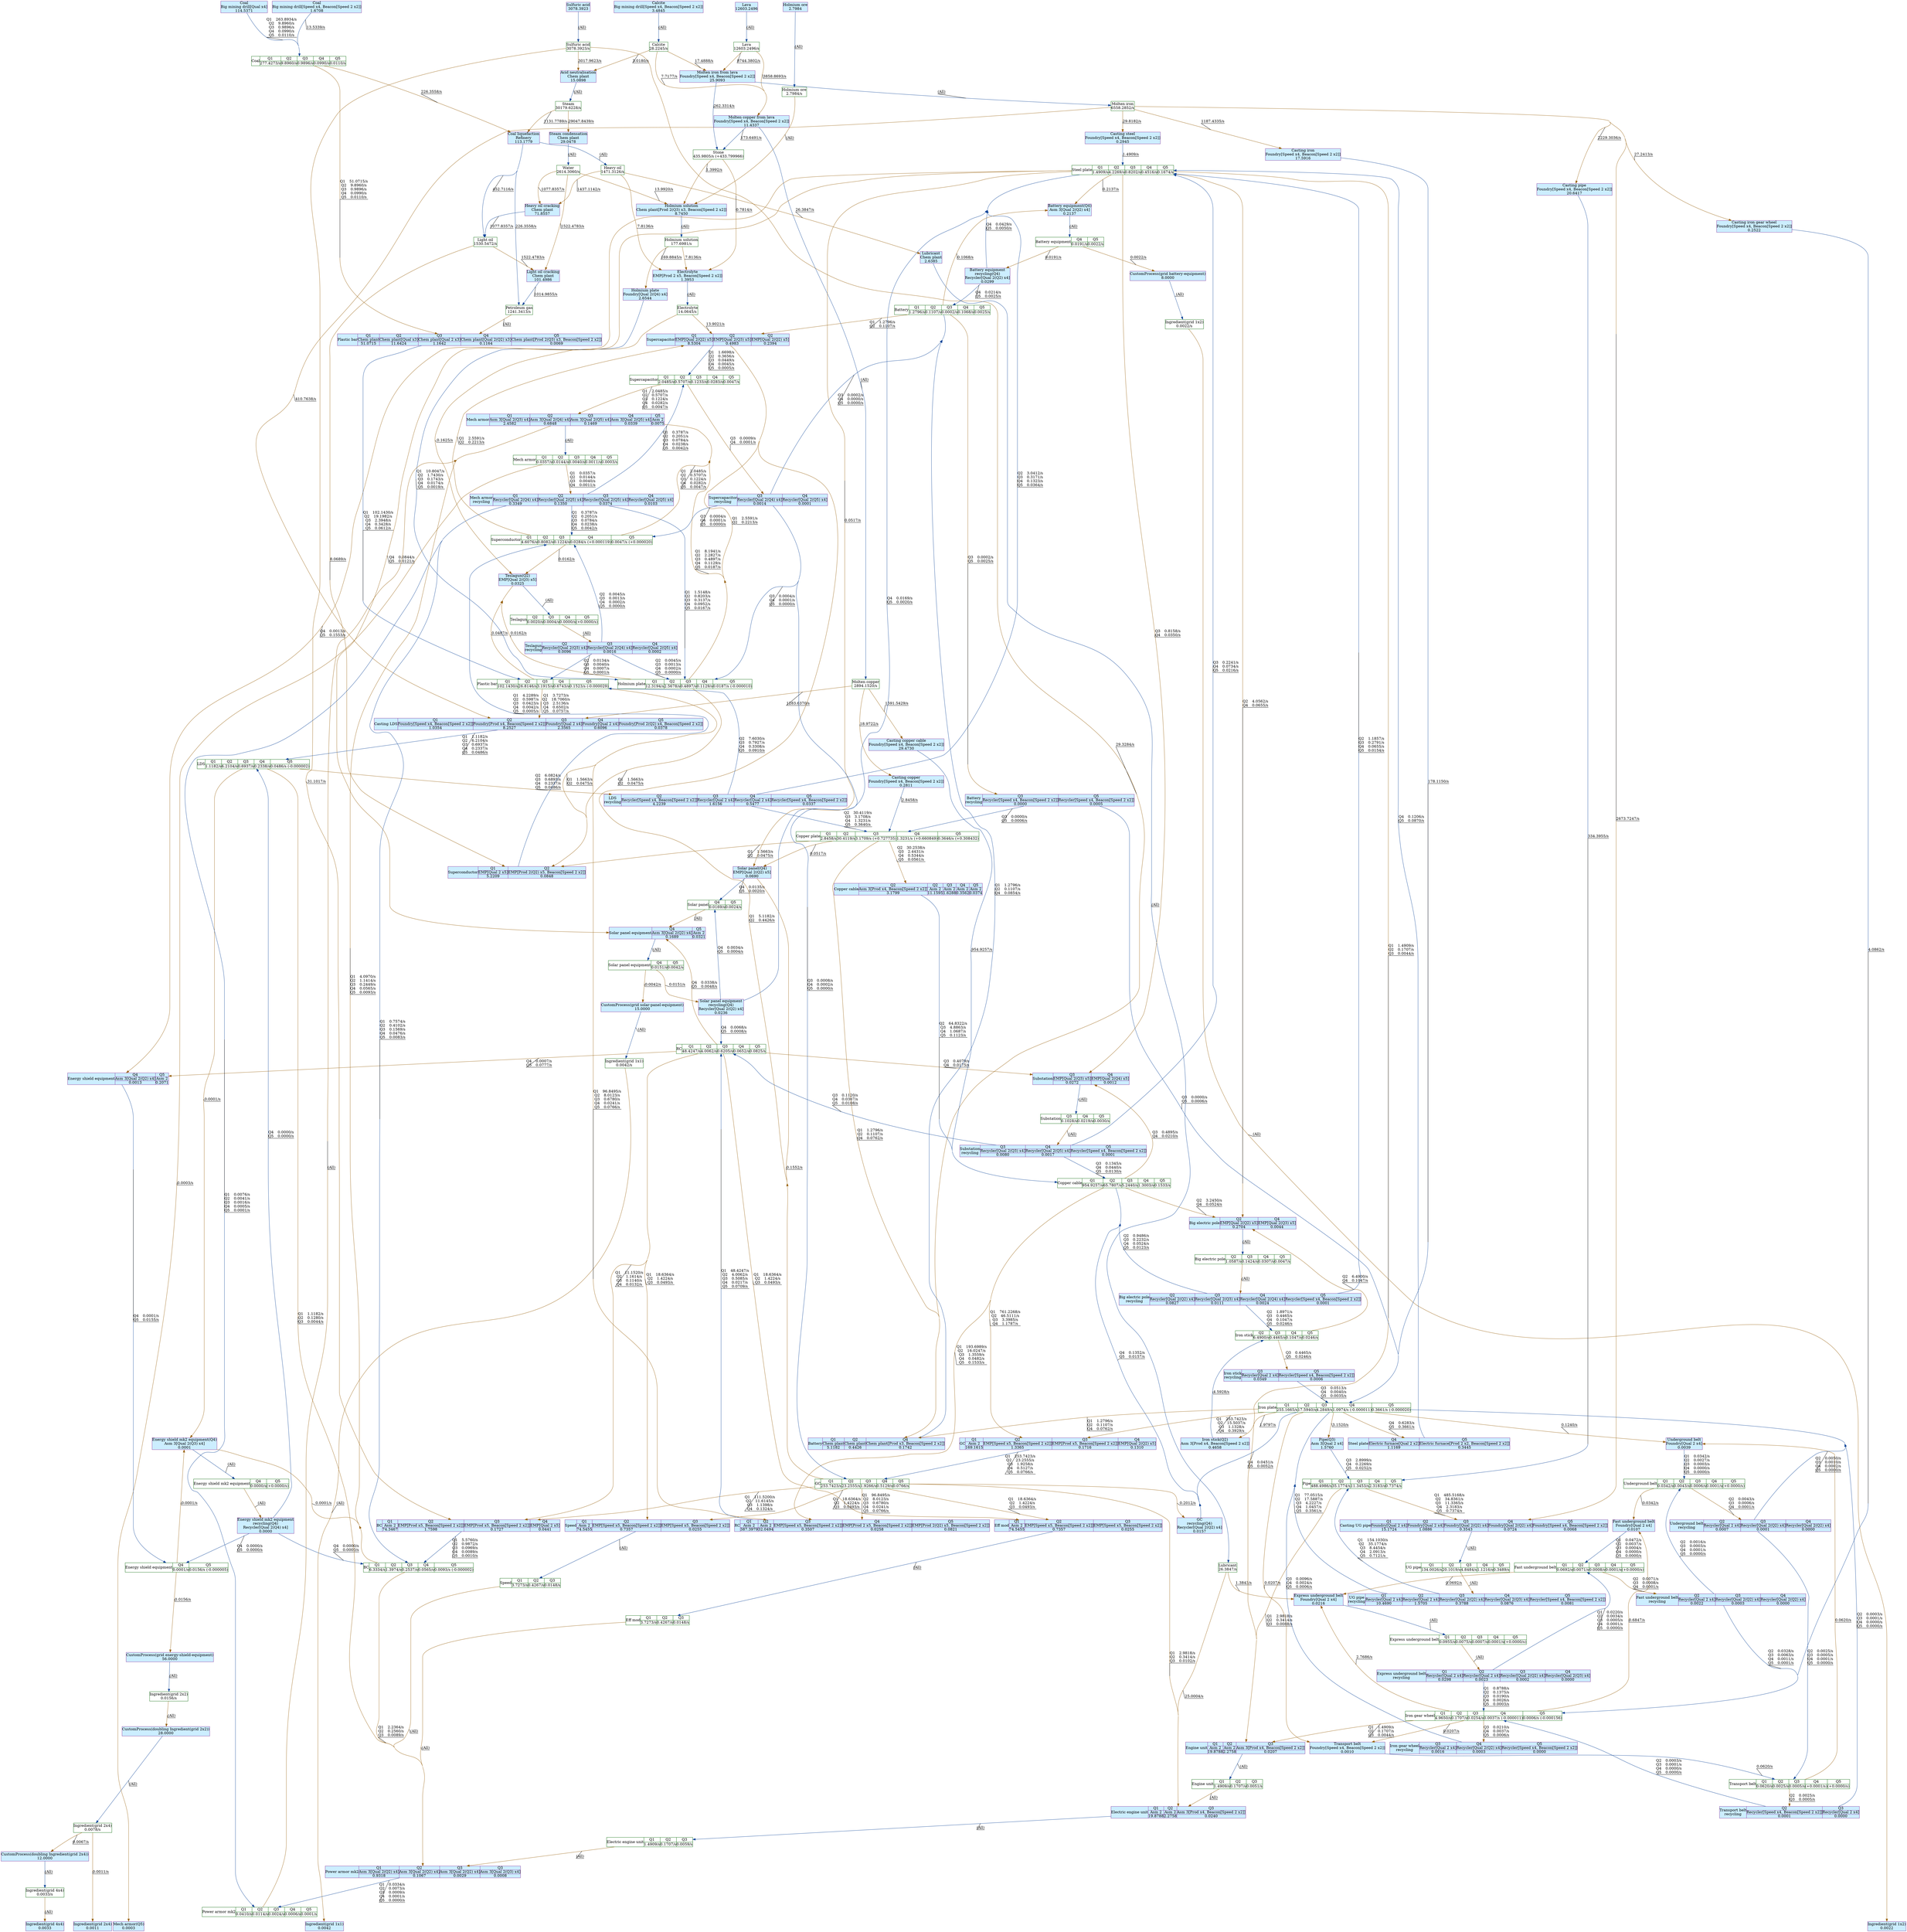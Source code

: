digraph {
    layout="dot"
    concentrate=true
    node [shape="box"; margin=0]
    edge [decorate=true]
    0 [color="#006400"; label="Molten iron
6558.2852/s"]
    1 [color="#006400"; label="Molten copper
2894.1520/s"]
    2 [color="#006400"; label="Sulfuric acid
3078.3923/s"]
    3 [color="#006400"; label="Ingredient(grid 1x1)
0.0042/s"]
    4 [color="#006400"; label="Petroleum gas
1241.3413/s"]
    5 [color="#006400"; label="Lubricant
26.3847/s"]
    6 [color="#006400"; label="Electrolyte
14.0645/s"]
    7 [color="#006400"; label="Ingredient(grid 2x4)
0.0078/s"]
    8 [color="#006400"; label="Ingredient(grid 2x2)
0.0156/s"]
    9 [color="#006400"; label="Holmium solution
177.6981/s"]
    10 [color="#006400"; label="Heavy oil
1471.3126/s"]
    11 [color="#006400"; label="Stone
435.9805/s (+433.799966)"]
    12 [color="#006400"; label="Holmium ore
2.7984/s"]
    13 [color="#006400"; label="Ingredient(grid 1x2)
0.0022/s"]
    14 [color="#006400"; label="Water
2614.3060/s"]
    15 [color="#006400"; label="Light oil
1530.5472/s"]
    16 [color="#006400"; label="Steam
30179.6228/s"]
    17 [color="#006400"; label="Ingredient(grid 4x4)
0.0033/s"]
    18 [color="#006400"; label="Calcite
28.2245/s"]
    19 [color="#006400"; label="Lava
12603.2496/s"]
    20 [style="filled"; color="#842e99"; fillcolor="#cceeff"; label="Coal
Big mining drill[Speed x4, Beacon[Speed 2 x2]]
1.6708"]
    21 [style="filled"; color="#842e99"; fillcolor="#cceeff"; label="Ingredient(grid 1x1)
0.0042"]
    22 [style="filled"; color="#842e99"; fillcolor="#cceeff"; label="Casting copper cable
Foundry[Speed x4, Beacon[Speed 2 x2]]
29.4730"]
    23 [style="filled"; color="#842e99"; fillcolor="#cceeff"; label="Express underground belt
Foundry[Qual 2 x4]
0.0216"]
    24 [style="filled"; color="#842e99"; fillcolor="#cceeff"; label="Teslagun(Q2)
EMP[Qual 2(Q3) x5]
0.0325"]
    25 [style="filled"; color="#842e99"; fillcolor="#cceeff"; label="CustomProcess(doubling Ingredient(grid 2x2))
28.0000"]
    26 [style="filled"; color="#842e99"; fillcolor="#cceeff"; label="Holmium plate
Foundry[Qual 2(Q4) x4]
2.6544"]
    27 [style="filled"; color="#842e99"; fillcolor="#cceeff"; label="Electrolyte
EMP[Prod 2 x5, Beacon[Speed 2 x2]]
1.3953"]
    28 [style="filled"; color="#842e99"; fillcolor="#cceeff"; label="Casting steel
Foundry[Speed x4, Beacon[Speed 2 x2]]
0.2945"]
    29 [style="filled"; color="#842e99"; fillcolor="#cceeff"; label="Holmium ore
2.7984"]
    30 [style="filled"; color="#842e99"; fillcolor="#cceeff"; label="Casting pipe
Foundry[Speed x4, Beacon[Speed 2 x2]]
20.6417"]
    31 [style="filled"; color="#842e99"; fillcolor="#cceeff"; label="CustomProcess(grid battery-equipment)
8.0000"]
    32 [style="filled"; color="#842e99"; fillcolor="#cceeff"; label="Heavy oil cracking
Chem plant
71.8557"]
    33 [style="filled"; color="#842e99"; fillcolor="#cceeff"; label="Steam condensation
Chem plant
29.0478"]
    34 [style="filled"; color="#842e99"; fillcolor="#cceeff"; label="Battery equipment(Q4)
Asm 3[Qual 2(Q2) x4]
0.2137"]
    35 [style="filled"; color="#842e99"; fillcolor="#cceeff"; label="Sulfuric acid
3078.3923"]
    36 [style="filled"; color="#842e99"; fillcolor="#cceeff"; label="Energy shield mk2 equipment\nrecycling(Q4)
Recycler[Qual 2(Q4) x4]
0.0000"]
    37 [style="filled"; color="#842e99"; fillcolor="#cceeff"; label="Solar panel equipment\nrecycling(Q4)
Recycler[Qual 2(Q2) x4]
0.0236"]
    38 [style="filled"; color="#842e99"; fillcolor="#cceeff"; label="Underground belt
Foundry[Qual 2 x4]
0.0039"]
    39 [style="filled"; color="#842e99"; fillcolor="#cceeff"; label="Ingredient(grid 4x4)
0.0033"]
    40 [style="filled"; color="#842e99"; fillcolor="#cceeff"; label="CustomProcess(grid energy-shield-equipment)
56.0000"]
    41 [style="filled"; color="#842e99"; fillcolor="#cceeff"; label="Casting copper
Foundry[Speed x4, Beacon[Speed 2 x2]]
0.2811"]
    42 [style="filled"; color="#842e99"; fillcolor="#cceeff"; label="Ingredient(grid 2x4)
0.0011"]
    43 [style="filled"; color="#842e99"; fillcolor="#cceeff"; label="Solar panel(Q4)
EMP[Qual 2(Q2) x5]
0.0690"]
    44 [style="filled"; color="#842e99"; fillcolor="#cceeff"; label="Casting iron gear wheel
Foundry[Speed x4, Beacon[Speed 2 x2]]
0.2522"]
    45 [style="filled"; color="#842e99"; fillcolor="#cceeff"; label="Calcite
Big mining drill[Speed x4, Beacon[Speed 2 x2]]
3.4845"]
    46 [style="filled"; color="#842e99"; fillcolor="#cceeff"; label="Holmium solution
Chem plant[Prod 2(Q3) x3, Beacon[Speed 2 x2]]
8.7450"]
    47 [style="filled"; color="#842e99"; fillcolor="#cceeff"; label="Molten iron from lava
Foundry[Speed x4, Beacon[Speed 2 x2]]
25.9093"]
    48 [style="filled"; color="#842e99"; fillcolor="#cceeff"; label="Casting iron
Foundry[Speed x4, Beacon[Speed 2 x2]]
17.5916"]
    49 [style="filled"; color="#842e99"; fillcolor="#cceeff"; label="Light oil cracking
Chem plant
101.4986"]
    50 [style="filled"; color="#842e99"; fillcolor="#cceeff"; label="Coal
Big mining drill[Qual x4]
114.5371"]
    51 [style="filled"; color="#842e99"; fillcolor="#cceeff"; label="Transport belt
Foundry[Speed x4, Beacon[Speed 2 x2]]
0.0010"]
    52 [style="filled"; color="#842e99"; fillcolor="#cceeff"; label="Lubricant
Chem plant
2.6385"]
    53 [style="filled"; color="#842e99"; fillcolor="#cceeff"; label="Coal liquefaction
Refinery
113.1779"]
    54 [style="filled"; color="#842e99"; fillcolor="#cceeff"; label="Molten copper from lava
Foundry[Speed x4, Beacon[Speed 2 x2]]
11.4337"]
    55 [style="filled"; color="#842e99"; fillcolor="#cceeff"; label="Lava
12603.2496"]
    56 [style="filled"; color="#842e99"; fillcolor="#cceeff"; label="Mech armor(Q5)
0.0003"]
    57 [style="filled"; color="#842e99"; fillcolor="#cceeff"; label="Fast underground belt
Foundry[Qual 2 x4]
0.0107"]
    58 [style="filled"; color="#842e99"; fillcolor="#cceeff"; label="Iron stick(Q2)
Asm 3[Prod x4, Beacon[Speed 2 x2]]
0.4658"]
    59 [style="filled"; color="#842e99"; fillcolor="#cceeff"; label="Battery equipment\nrecycling(Q4)
Recycler[Qual 2(Q2) x4]
0.0299"]
    60 [style="filled"; color="#842e99"; fillcolor="#cceeff"; label="CustomProcess(grid solar-panel-equipment)
15.0000"]
    61 [style="filled"; color="#842e99"; fillcolor="#cceeff"; label="CustomProcess(doubling Ingredient(grid 2x4))
12.0000"]
    62 [style="filled"; color="#842e99"; fillcolor="#cceeff"; label="Energy shield mk2 equipment(Q4)
Asm 3[Qual 2(Q3) x4]
0.0001"]
    63 [style="filled"; color="#842e99"; fillcolor="#cceeff"; label="GC\nrecycling(Q4)
Recycler[Qual 2(Q2) x4]
0.0157"]
    64 [style="filled"; color="#842e99"; fillcolor="#cceeff"; label="Pipe(Q3)
Asm 3[Qual 2 x4]
1.5760"]
    65 [style="filled"; color="#842e99"; fillcolor="#cceeff"; label="Acid neutralisation
Chem plant
15.0898"]
    66 [style="filled"; color="#842e99"; fillcolor="#cceeff"; label="Ingredient(grid 1x2)
0.0022"]
    67 [color="#006400"; label="{Copper plate}|{Q1|2.8458/s}|{Q2|30.4119/s}|{Q3|3.1709/s (+0.727735)}|{Q4|1.3231/s (+0.660849)}|{Q5|0.3646/s (+0.308432)}"; shape="record"]
    68 [color="#006400"; label="{Battery}|{Q1|1.2796/s}|{Q2|0.1107/s}|{Q3|0.0002/s}|{Q4|0.1068/s}|{Q5|0.0025/s}"; shape="record"]
    69 [color="#006400"; label="{Iron plate}|{Q1|255.1665/s}|{Q2|17.5940/s}|{Q3|4.2849/s}|{Q4|1.0974/s (-0.000011)}|{Q5|0.3661/s (-0.000020)}"; shape="record"]
    70 [color="#006400"; label="{LDS}|{Q1|1.1182/s}|{Q2|6.2104/s}|{Q3|0.6937/s}|{Q4|0.2338/s}|{Q5|0.0486/s (-0.000002)}"; shape="record"]
    71 [color="#006400"; label="{Plastic bar}|{Q1|102.1430/s}|{Q2|26.8146/s}|{Q3|3.1915/s}|{Q4|0.6743/s}|{Q5|0.1523/s (-0.000029)}"; shape="record"]
    72 [color="#006400"; label="{Steel plate}|{Q1|1.4909/s}|{Q2|4.2269/s}|{Q3|0.8202/s}|{Q4|0.4516/s}|{Q5|0.1674/s}"; shape="record"]
    73 [color="#006400"; label="{Iron gear wheel}|{Q1|4.9650/s}|{Q2|0.1707/s}|{Q3|0.0254/s}|{Q4|0.0037/s (-0.000011)}|{Q5|0.0006/s (-0.000156)}"; shape="record"]
    74 [color="#006400"; label="{Transport belt}|{Q1|0.0620/s}|{Q2|0.0025/s}|{Q3|0.0005/s}|{Q4|(+0.0001/s)}|{Q5|(+0.0000/s)}"; shape="record"]
    75 [color="#006400"; label="{Speed}|{Q1|3.7273/s}|{Q2|0.4267/s}|{Q3|0.0148/s}"; shape="record"]
    76 [color="#006400"; label="{RC}|{Q1|48.4247/s}|{Q2|4.0062/s}|{Q3|0.6205/s}|{Q4|0.0652/s}|{Q5|0.0825/s}"; shape="record"]
    77 [color="#006400"; label="{GC}|{Q1|253.7423/s}|{Q2|23.2555/s}|{Q3|1.9266/s}|{Q4|0.5129/s}|{Q5|0.0766/s}"; shape="record"]
    78 [color="#006400"; label="{Coal}|{Q1|277.4273/s}|{Q2|9.8960/s}|{Q3|0.9896/s}|{Q4|0.0990/s}|{Q5|0.0110/s}"; shape="record"]
    79 [color="#006400"; label="{Substation}|{Q3|0.1028/s}|{Q4|0.0219/s}|{Q5|0.0030/s}"; shape="record"]
    80 [color="#006400"; label="{Copper cable}|{Q1|954.9257/s}|{Q2|65.7807/s}|{Q3|5.2440/s}|{Q4|1.3003/s}|{Q5|0.1533/s}"; shape="record"]
    81 [color="#006400"; label="{UG pipe}|{Q1|134.0026/s}|{Q2|20.1019/s}|{Q3|4.8484/s}|{Q4|1.1216/s}|{Q5|0.3489/s}"; shape="record"]
    82 [color="#006400"; label="{Pipe}|{Q1|488.4986/s}|{Q2|35.1774/s}|{Q3|11.3453/s}|{Q4|2.3183/s}|{Q5|0.7374/s}"; shape="record"]
    83 [color="#006400"; label="{Eff mod}|{Q1|3.7273/s}|{Q2|0.4267/s}|{Q3|0.0148/s}"; shape="record"]
    84 [color="#006400"; label="{Fast underground belt}|{Q1|0.0692/s}|{Q2|0.0071/s}|{Q3|0.0008/s}|{Q4|0.0001/s}|{Q5|(+0.0000/s)}"; shape="record"]
    85 [color="#006400"; label="{Express underground belt}|{Q1|0.0955/s}|{Q2|0.0075/s}|{Q3|0.0007/s}|{Q4|0.0001/s}|{Q5|(+0.0000/s)}"; shape="record"]
    86 [color="#006400"; label="{Underground belt}|{Q1|0.0342/s}|{Q2|0.0043/s}|{Q3|0.0006/s}|{Q4|0.0001/s}|{Q5|(+0.0000/s)}"; shape="record"]
    87 [color="#006400"; label="{Superconductor}|{Q1|4.6076/s}|{Q2|0.8082/s}|{Q3|0.1224/s}|{Q4|0.0284/s (+0.000119)}|{Q5|0.0047/s (+0.000020)}"; shape="record"]
    88 [color="#006400"; label="{Teslagun}|{Q2|0.0020/s}|{Q3|0.0004/s}|{Q4|0.0000/s}|{Q5|(+0.0000/s)}"; shape="record"]
    89 [color="#006400"; label="{Holmium plate}|{Q1|12.3194/s}|{Q2|2.5678/s}|{Q3|0.4897/s}|{Q4|0.1129/s}|{Q5|0.0187/s (-0.000010)}"; shape="record"]
    90 [color="#006400"; label="{Iron stick}|{Q2|6.4900/s}|{Q3|0.4465/s}|{Q4|0.1047/s}|{Q5|0.0246/s}"; shape="record"]
    91 [color="#006400"; label="{Big electric pole}|{Q2|1.0587/s}|{Q3|0.1424/s}|{Q4|0.0307/s}|{Q5|0.0047/s}"; shape="record"]
    92 [color="#006400"; label="{Supercapacitor}|{Q1|2.0485/s}|{Q2|0.5707/s}|{Q3|0.1233/s}|{Q4|0.0283/s}|{Q5|0.0047/s}"; shape="record"]
    93 [color="#006400"; label="{Power armor mk2}|{Q1|0.0410/s}|{Q2|0.0114/s}|{Q3|0.0024/s}|{Q4|0.0006/s}|{Q5|0.0001/s}"; shape="record"]
    94 [color="#006400"; label="{BC}|{Q1|6.3334/s}|{Q2|1.3974/s}|{Q3|0.2537/s}|{Q4|0.0565/s}|{Q5|0.0093/s (-0.000002)}"; shape="record"]
    95 [color="#006400"; label="{Mech armor}|{Q1|0.0357/s}|{Q2|0.0144/s}|{Q3|0.0040/s}|{Q4|0.0011/s}|{Q5|0.0003/s}"; shape="record"]
    96 [color="#006400"; label="{Electric engine unit}|{Q1|1.4909/s}|{Q2|0.1707/s}|{Q3|0.0059/s}"; shape="record"]
    97 [color="#006400"; label="{Battery equipment}|{Q4|0.0191/s}|{Q5|0.0022/s}"; shape="record"]
    98 [color="#006400"; label="{Solar panel}|{Q4|0.0169/s}|{Q5|0.0024/s}"; shape="record"]
    99 [color="#006400"; label="{Solar panel equipment}|{Q4|0.0151/s}|{Q5|0.0042/s}"; shape="record"]
    100 [color="#006400"; label="{Engine unit}|{Q1|1.4909/s}|{Q2|0.1707/s}|{Q3|0.0051/s}"; shape="record"]
    101 [color="#006400"; label="{Energy shield equipment}|{Q4|0.0001/s}|{Q5|0.0156/s (-0.000005)}"; shape="record"]
    102 [color="#006400"; label="{Energy shield mk2 equipment}|{Q4|0.0000/s}|{Q5|(+0.0000/s)}"; shape="record"]
    103 [style="filled"; color="#842e99"; fillcolor="#cceeff"; label="{Battery\nrecycling}|{Q3|Recycler[Speed x4, Beacon[Speed 2 x2]]|0.0000}|{Q5|Recycler[Speed x4, Beacon[Speed 2 x2]]|0.0005}"; shape="record"]
    104 [style="filled"; color="#842e99"; fillcolor="#cceeff"; label="{Casting LDS}|{Q1|Foundry[Speed x4, Beacon[Speed 2 x2]]|1.0354}|{Q2|Foundry[Prod x4, Beacon[Speed 2 x2]]|8.2527}|{Q3|Foundry[Qual 2 x4]|2.3565}|{Q4|Foundry[Qual 2 x4]|0.6096}|{Q5|Foundry[Prod 2(Q2) x4, Beacon[Speed 2 x2]]|0.0378}"; shape="record"]
    105 [style="filled"; color="#842e99"; fillcolor="#cceeff"; label="{LDS\nrecycling}|{Q2|Recycler[Speed x4, Beacon[Speed 2 x2]]|4.2239}|{Q3|Recycler[Qual 2 x4]|1.6156}|{Q4|Recycler[Qual 2 x4]|0.5477}|{Q5|Recycler[Speed x4, Beacon[Speed 2 x2]]|0.0337}"; shape="record"]
    106 [style="filled"; color="#842e99"; fillcolor="#cceeff"; label="{Transport belt\nrecycling}|{Q2|Recycler[Speed x4, Beacon[Speed 2 x2]]|0.0001}|{Q3|Recycler[Qual 2 x4]|0.0000}"; shape="record"]
    107 [style="filled"; color="#842e99"; fillcolor="#cceeff"; label="{Speed}|{Q1|Asm 2|74.5455}|{Q2|EMP[Speed x5, Beacon[Speed 2 x2]]|0.7357}|{Q3|EMP[Speed x5, Beacon[Speed 2 x2]]|0.0255}"; shape="record"]
    108 [style="filled"; color="#842e99"; fillcolor="#cceeff"; label="{Substation}|{Q3|EMP[Qual 2(Q3) x5]|0.0272}|{Q4|EMP[Qual 2(Q4) x5]|0.0012}"; shape="record"]
    109 [style="filled"; color="#842e99"; fillcolor="#cceeff"; label="{Battery}|{Q1|Chem plant|5.1182}|{Q2|Chem plant|0.4426}|{Q4|Chem plant[Prod x3, Beacon[Speed 2 x2]]|0.1742}"; shape="record"]
    110 [style="filled"; color="#842e99"; fillcolor="#cceeff"; label="{UG pipe\nrecycling}|{Q1|Recycler[Qual 2 x4]|10.4690}|{Q2|Recycler[Qual 2 x4]|1.5705}|{Q3|Recycler[Qual 2(Q2) x4]|0.3788}|{Q4|Recycler[Qual 2(Q3) x4]|0.0876}|{Q5|Recycler[Speed x4, Beacon[Speed 2 x2]]|0.0081}"; shape="record"]
    111 [style="filled"; color="#842e99"; fillcolor="#cceeff"; label="{Eff mod}|{Q1|Asm 2|74.5455}|{Q2|EMP[Speed x5, Beacon[Speed 2 x2]]|0.7357}|{Q3|EMP[Speed x5, Beacon[Speed 2 x2]]|0.0255}"; shape="record"]
    112 [style="filled"; color="#842e99"; fillcolor="#cceeff"; label="{Express underground belt\nrecycling}|{Q1|Recycler[Qual 2 x4]|0.0298}|{Q2|Recycler[Qual 2 x4]|0.0023}|{Q3|Recycler[Qual 2(Q2) x4]|0.0002}|{Q4|Recycler[Qual 2(Q3) x4]|0.0000}"; shape="record"]
    113 [style="filled"; color="#842e99"; fillcolor="#cceeff"; label="{RC}|{Q1|Asm 2|387.3979}|{Q2|Asm 2|32.0494}|{Q3|EMP[Speed x5, Beacon[Speed 2 x2]]|0.3507}|{Q4|EMP[Prod 2 x5, Beacon[Speed 2 x2]]|0.0258}|{Q5|EMP[Prod 2(Q2) x5, Beacon[Speed 2 x2]]|0.0821}"; shape="record"]
    114 [style="filled"; color="#842e99"; fillcolor="#cceeff"; label="{Plastic bar}|{Q1|Chem plant|51.0715}|{Q2|Chem plant[Qual x3]|11.6424}|{Q3|Chem plant[Qual 2 x3]|1.1642}|{Q4|Chem plant[Qual 2(Q2) x3]|0.1164}|{Q5|Chem plant[Prod 2(Q3) x3, Beacon[Speed 2 x2]]|0.0069}"; shape="record"]
    115 [style="filled"; color="#842e99"; fillcolor="#cceeff"; label="{Fast underground belt\nrecycling}|{Q2|Recycler[Qual 2 x4]|0.0022}|{Q3|Recycler[Qual 2(Q2) x4]|0.0003}|{Q4|Recycler[Qual 2(Q2) x4]|0.0000}"; shape="record"]
    116 [style="filled"; color="#842e99"; fillcolor="#cceeff"; label="{Big electric pole\nrecycling}|{Q2|Recycler[Qual 2(Q2) x4]|0.0827}|{Q3|Recycler[Qual 2(Q3) x4]|0.0111}|{Q4|Recycler[Qual 2(Q4) x4]|0.0024}|{Q5|Recycler[Speed x4, Beacon[Speed 2 x2]]|0.0001}"; shape="record"]
    117 [style="filled"; color="#842e99"; fillcolor="#cceeff"; label="{Iron gear wheel\nrecycling}|{Q3|Recycler[Qual 2 x4]|0.0016}|{Q4|Recycler[Qual 2(Q2) x4]|0.0003}|{Q5|Recycler[Speed x4, Beacon[Speed 2 x2]]|0.0000}"; shape="record"]
    118 [style="filled"; color="#842e99"; fillcolor="#cceeff"; label="{Supercapacitor}|{Q1|EMP[Qual 2(Q2) x5]|8.5304}|{Q2|EMP[Qual 2(Q3) x5]|0.4983}|{Q2|EMP[Qual 2(Q2) x5]|0.2394}"; shape="record"]
    119 [style="filled"; color="#842e99"; fillcolor="#cceeff"; label="{Casting UG pipe}|{Q1|Foundry[Qual 2 x4]|15.1724}|{Q2|Foundry[Qual 2 x4]|1.0886}|{Q3|Foundry[Qual 2(Q2) x4]|0.3543}|{Q4|Foundry[Qual 2(Q2) x4]|0.0724}|{Q5|Foundry[Speed x4, Beacon[Speed 2 x2]]|0.0068}"; shape="record"]
    120 [style="filled"; color="#842e99"; fillcolor="#cceeff"; label="{Copper cable}|{Q2|Asm 3[Prod x4, Beacon[Speed 2 x2]]|3.1799}|{Q2|Asm 2|11.1595}|{Q3|Asm 2|1.6288}|{Q4|Asm 2|0.3562}|{Q5|Asm 2|0.0374}"; shape="record"]
    121 [style="filled"; color="#842e99"; fillcolor="#cceeff"; label="{Teslagun\nrecycling}|{Q2|Recycler[Qual 2(Q3) x4]|0.0096}|{Q3|Recycler[Qual 2(Q4) x4]|0.0016}|{Q4|Recycler[Qual 2(Q5) x4]|0.0002}"; shape="record"]
    122 [style="filled"; color="#842e99"; fillcolor="#cceeff"; label="{Mech armor\nrecycling}|{Q1|Recycler[Qual 2(Q4) x4]|0.3349}|{Q2|Recycler[Qual 2(Q5) x4]|0.1350}|{Q3|Recycler[Qual 2(Q5) x4]|0.0374}|{Q4|Recycler[Qual 2(Q5) x4]|0.0103}"; shape="record"]
    123 [style="filled"; color="#842e99"; fillcolor="#cceeff"; label="{Power armor mk2}|{Q1|Asm 3[Qual 2(Q2) x4]|0.9318}|{Q2|Asm 3[Qual 2(Q2) x4]|0.1067}|{Q3|Asm 3[Qual 2(Q2) x4]|0.0029}|{Q3|Asm 3[Qual 2(Q3) x4]|0.0008}"; shape="record"]
    124 [style="filled"; color="#842e99"; fillcolor="#cceeff"; label="{GC}|{Q1|Asm 2|169.1615}|{Q2|EMP[Speed x5, Beacon[Speed 2 x2]]|1.3365}|{Q3|EMP[Prod x5, Beacon[Speed 2 x2]]|0.1716}|{Q4|EMP[Qual 2(Q2) x5]|0.1310}"; shape="record"]
    125 [style="filled"; color="#842e99"; fillcolor="#cceeff"; label="{Big electric pole}|{Q2|EMP[Qual 2(Q2) x5]|0.2704}|{Q4|EMP[Qual 2(Q3) x5]|0.0044}"; shape="record"]
    126 [style="filled"; color="#842e99"; fillcolor="#cceeff"; label="{BC}|{Q1|Asm 2|74.3467}|{Q2|EMP[Prod x5, Beacon[Speed 2 x2]]|1.7598}|{Q3|EMP[Prod x5, Beacon[Speed 2 x2]]|0.1727}|{Q4|EMP[Qual 2 x5]|0.0441}"; shape="record"]
    127 [style="filled"; color="#842e99"; fillcolor="#cceeff"; label="{Solar panel equipment}|{Q4|Asm 3[Qual 2(Q2) x4]|0.1689}|{Q5|Asm 2|0.0321}"; shape="record"]
    128 [style="filled"; color="#842e99"; fillcolor="#cceeff"; label="{Underground belt\nrecycling}|{Q2|Recycler[Qual 2 x4]|0.0007}|{Q3|Recycler[Qual 2(Q2) x4]|0.0001}|{Q4|Recycler[Qual 2(Q2) x4]|0.0000}"; shape="record"]
    129 [style="filled"; color="#842e99"; fillcolor="#cceeff"; label="{Engine unit}|{Q1|Asm 2|19.8788}|{Q2|Asm 2|2.2758}|{Q3|Asm 3[Prod x4, Beacon[Speed 2 x2]]|0.0207}"; shape="record"]
    130 [style="filled"; color="#842e99"; fillcolor="#cceeff"; label="{Iron stick\nrecycling}|{Q3|Recycler[Qual 2 x4]|0.0349}|{Q5|Recycler[Speed x4, Beacon[Speed 2 x2]]|0.0006}"; shape="record"]
    131 [style="filled"; color="#842e99"; fillcolor="#cceeff"; label="{Steel plate}|{Q4|Electric furnace[Qual 2 x2]|1.1169}|{Q5|Electric furnace[Prod 2 x2, Beacon[Speed 2 x2]]|0.3445}"; shape="record"]
    132 [style="filled"; color="#842e99"; fillcolor="#cceeff"; label="{Mech armor}|{Q1|Asm 3[Qual 2(Q3) x4]|2.4582}|{Q2|Asm 3[Qual 2(Q4) x4]|0.6848}|{Q3|Asm 3[Qual 2(Q5) x4]|0.1469}|{Q4|Asm 3[Qual 2(Q5) x4]|0.0339}|{Q5|Asm 2|0.0075}"; shape="record"]
    133 [style="filled"; color="#842e99"; fillcolor="#cceeff"; label="{Electric engine unit}|{Q1|Asm 2|19.8788}|{Q2|Asm 2|2.2758}|{Q3|Asm 3[Prod x4, Beacon[Speed 2 x2]]|0.0240}"; shape="record"]
    134 [style="filled"; color="#842e99"; fillcolor="#cceeff"; label="{Substation\nrecycling}|{Q3|Recycler[Qual 2(Q3) x4]|0.0080}|{Q4|Recycler[Qual 2(Q5) x4]|0.0017}|{Q5|Recycler[Speed x4, Beacon[Speed 2 x2]]|0.0001}"; shape="record"]
    135 [style="filled"; color="#842e99"; fillcolor="#cceeff"; label="{Superconductor}|{Q1|EMP[Qual 2 x5]|5.2209}|{Q2|EMP[Prod 2(Q2) x5, Beacon[Speed 2 x2]]|0.0848}"; shape="record"]
    136 [style="filled"; color="#842e99"; fillcolor="#cceeff"; label="{Energy shield equipment}|{Q4|Asm 3[Qual 2(Q2) x4]|0.0013}|{Q5|Asm 2|0.2071}"; shape="record"]
    137 [style="filled"; color="#842e99"; fillcolor="#cceeff"; label="{Supercapacitor\nrecycling}|{Q3|Recycler[Qual 2(Q4) x4]|0.0014}|{Q4|Recycler[Qual 2(Q5) x4]|0.0001}"; shape="record"]
    0 -> 28 [color="#99620f"; label="29.8182/s
"]
    0 -> 30 [color="#99620f"; label="2229.3036/s
"]
    0 -> 44 [color="#99620f"; label="27.2413/s
"]
    0 -> 48 [color="#99620f"; label="1187.4335/s
"]
    0 -> 104 [color="#99620f"; label="410.7638/s
"]
    0 -> 119 [color="#99620f"; label="2673.7247/s
"]
    1 -> 22 [color="#99620f"; label="1591.5429/s
"]
    1 -> 41 [color="#99620f"; label="18.9722/s
"]
    1 -> 104 [color="#99620f"; label="1283.6370/s
"]
    2 -> 65 [color="#99620f"; label="3017.9623/s
"]
    2 -> 109 [color="#99620f"; label="29.3284/s
"]
    2 -> 126 [color="#99620f"; label="31.1017/s
"]
    3 -> 21 [color="#99620f"; label="(All)"]
    4 -> 114 [color="#99620f"; label="(All)"]
    5 -> 23 [color="#99620f"; label="1.3843/s
"]
    5 -> 133 [color="#99620f"; label="25.0004/s
"]
    6 -> 24 [color="#99620f"; label="0.1625/s
"]
    6 -> 118 [color="#99620f"; label="13.9021/s
"]
    7 -> 42 [color="#99620f"; label="0.0011/s
"]
    7 -> 61 [color="#99620f"; label="0.0067/s
"]
    8 -> 25 [color="#99620f"; label="(All)"]
    9 -> 26 [color="#99620f"; label="169.8845/s
"]
    9 -> 27 [color="#99620f"; label="7.8136/s
"]
    10 -> 27 [color="#99620f"; label="7.8136/s
"]
    10 -> 32 [color="#99620f"; label="1437.1142/s
"]
    10 -> 52 [color="#99620f"; label="26.3847/s
"]
    11 -> 27 [color="#99620f"; label="0.7814/s
"]
    11 -> 46 [color="#99620f"; label="1.3992/s
"]
    12 -> 46 [color="#99620f"; label="(All)"]
    13 -> 66 [color="#99620f"; label="(All)"]
    14 -> 32 [color="#99620f"; label="1077.8357/s
"]
    14 -> 46 [color="#99620f"; label="13.9920/s
"]
    14 -> 49 [color="#99620f"; label="1522.4783/s
"]
    15 -> 49 [color="#99620f"; label="1522.4783/s
"]
    15 -> 135 [color="#99620f"; label="8.0689/s
"]
    16 -> 33 [color="#99620f"; label="29047.8439/s
"]
    16 -> 53 [color="#99620f"; label="1131.7789/s
"]
    17 -> 39 [color="#99620f"; label="(All)"]
    18 -> 47 [color="#99620f"; label="17.4888/s
"]
    18 -> 54 [color="#99620f"; label="7.7177/s
"]
    18 -> 65 [color="#99620f"; label="3.0180/s
"]
    19 -> 47 [color="#99620f"; label="8744.3802/s
"]
    19 -> 54 [color="#99620f"; label="3858.8693/s
"]
    20 -> 78 [color="#0f4699"; label="13.5339/s
"]
    22 -> 80 [color="#0f4699"; label="954.9257/s
"]
    23 -> 85 [color="#0f4699"; label="(All)"]
    24 -> 88 [color="#0f4699"; label="(All)"]
    25 -> 7 [color="#0f4699"; label="(All)"]
    26 -> 89 [color="#0f4699"; label="Q1	10.8047/s
Q2	1.7430/s
Q3	0.1743/s
Q4	0.0174/s
Q5	0.0019/s
"]
    27 -> 6 [color="#0f4699"; label="(All)"]
    28 -> 72 [color="#0f4699"; label="1.4909/s
"]
    29 -> 12 [color="#0f4699"; label="(All)"]
    30 -> 82 [color="#0f4699"; label="334.3955/s
"]
    31 -> 13 [color="#0f4699"; label="(All)"]
    32 -> 15 [color="#0f4699"; label="1077.8357/s
"]
    33 -> 14 [color="#0f4699"; label="(All)"]
    34 -> 97 [color="#0f4699"; label="(All)"]
    35 -> 2 [color="#0f4699"; label="(All)"]
    36 -> 70 [color="#0f4699"; label="Q4	0.0000/s
Q5	0.0000/s
"]
    36 -> 94 [color="#0f4699"; label="Q4	0.0000/s
Q5	0.0000/s
"]
    36 -> 101 [color="#0f4699"; label="Q4	0.0000/s
Q5	0.0000/s
"]
    37 -> 72 [color="#0f4699"; label="Q4	0.0169/s
Q5	0.0020/s
"]
    37 -> 76 [color="#0f4699"; label="Q4	0.0068/s
Q5	0.0008/s
"]
    37 -> 98 [color="#0f4699"; label="Q4	0.0034/s
Q5	0.0004/s
"]
    38 -> 86 [color="#0f4699"; label="Q1	0.0342/s
Q2	0.0027/s
Q3	0.0003/s
Q4	0.0000/s
Q5	0.0000/s
"]
    40 -> 8 [color="#0f4699"; label="(All)"]
    41 -> 67 [color="#0f4699"; label="2.8458/s
"]
    43 -> 98 [color="#0f4699"; label="Q4	0.0135/s
Q5	0.0020/s
"]
    44 -> 73 [color="#0f4699"; label="4.0862/s
"]
    45 -> 18 [color="#0f4699"; label="(All)"]
    46 -> 9 [color="#0f4699"; label="(All)"]
    47 -> 0 [color="#0f4699"; label="(All)"]
    47 -> 11 [color="#0f4699"; label="262.3314/s
"]
    48 -> 69 [color="#0f4699"; label="178.1150/s
"]
    49 -> 4 [color="#0f4699"; label="1014.9855/s
"]
    50 -> 78 [color="#0f4699"; label="Q1	263.8934/s
Q2	9.8960/s
Q3	0.9896/s
Q4	0.0990/s
Q5	0.0110/s
"]
    51 -> 74 [color="#0f4699"; label="0.0620/s
"]
    52 -> 5 [color="#0f4699"; label="(All)"]
    53 -> 4 [color="#0f4699"; label="226.3558/s
"]
    53 -> 10 [color="#0f4699"; label="(All)"]
    53 -> 15 [color="#0f4699"; label="452.7116/s
"]
    54 -> 11 [color="#0f4699"; label="173.6491/s
"]
    54 -> 1 [color="#0f4699"; label="(All)"]
    55 -> 19 [color="#0f4699"; label="(All)"]
    57 -> 84 [color="#0f4699"; label="Q1	0.0472/s
Q2	0.0037/s
Q3	0.0004/s
Q4	0.0000/s
Q5	0.0000/s
"]
    58 -> 90 [color="#0f4699"; label="4.5928/s
"]
    59 -> 68 [color="#0f4699"; label="Q4	0.0214/s
Q5	0.0025/s
"]
    59 -> 72 [color="#0f4699"; label="Q4	0.0429/s
Q5	0.0050/s
"]
    60 -> 3 [color="#0f4699"; label="(All)"]
    61 -> 17 [color="#0f4699"; label="(All)"]
    62 -> 102 [color="#0f4699"; label="(All)"]
    63 -> 69 [color="#0f4699"; label="Q4	0.0451/s
Q5	0.0052/s
"]
    63 -> 80 [color="#0f4699"; label="Q4	0.1352/s
Q5	0.0157/s
"]
    64 -> 82 [color="#0f4699"; label="Q3	2.8999/s
Q4	0.2269/s
Q5	0.0252/s
"]
    65 -> 16 [color="#0f4699"; label="(All)"]
    67 -> 43 [color="#99620f"; label="0.0517/s
"]
    67 -> 109 [color="#99620f"; label="Q1	1.2796/s
Q2	0.1107/s
Q4	0.0762/s
"]
    67 -> 120 [color="#99620f"; label="Q2	30.2538/s
Q3	2.4431/s
Q4	0.5344/s
Q5	0.0561/s
"]
    67 -> 135 [color="#99620f"; label="Q1	1.5663/s
Q2	0.0475/s
"]
    68 -> 34 [color="#99620f"; label="0.1068/s
"]
    68 -> 103 [color="#99620f"; label="Q3	0.0002/s
Q5	0.0025/s
"]
    68 -> 118 [color="#99620f"; label="Q1	1.2796/s
Q2	0.1107/s
"]
    69 -> 64 [color="#99620f"; label="3.1520/s
"]
    69 -> 58 [color="#99620f"; label="1.9797/s
"]
    69 -> 38 [color="#99620f"; label="0.1240/s
"]
    69 -> 51 [color="#99620f"; label="0.0207/s
"]
    69 -> 109 [color="#99620f"; label="Q1	1.2796/s
Q2	0.1107/s
Q4	0.0762/s
"]
    69 -> 124 [color="#99620f"; label="Q1	253.7423/s
Q2	15.5037/s
Q3	1.1328/s
Q4	0.3929/s
"]
    69 -> 131 [color="#99620f"; label="Q4	0.6283/s
Q5	0.3661/s
"]
    70 -> 62 [color="#99620f"; label="0.0001/s
"]
    70 -> 105 [color="#99620f"; label="Q2	6.0824/s
Q3	0.6893/s
Q4	0.2337/s
Q5	0.0486/s
"]
    70 -> 123 [color="#99620f"; label="Q1	1.1182/s
Q2	0.1280/s
Q3	0.0044/s
"]
    71 -> 24 [color="#99620f"; label="0.0487/s
"]
    71 -> 104 [color="#99620f"; label="Q1	3.7273/s
Q2	18.7060/s
Q3	2.5136/s
Q4	0.6502/s
Q5	0.0757/s
"]
    71 -> 113 [color="#99620f"; label="Q1	96.8495/s
Q2	8.0123/s
Q3	0.6780/s
Q4	0.0241/s
Q5	0.0766/s
"]
    71 -> 135 [color="#99620f"; label="Q1	1.5663/s
Q2	0.0475/s
"]
    72 -> 34 [color="#99620f"; label="0.2137/s
"]
    72 -> 43 [color="#99620f"; label="0.0517/s
"]
    72 -> 108 [color="#99620f"; label="Q3	0.8158/s
Q4	0.0350/s
"]
    72 -> 125 [color="#99620f"; label="Q2	4.0562/s
Q4	0.0655/s
"]
    72 -> 127 [color="#99620f"; label="Q4	0.0844/s
Q5	0.0121/s
"]
    72 -> 129 [color="#99620f"; label="Q1	1.4909/s
Q2	0.1707/s
Q3	0.0044/s
"]
    72 -> 136 [color="#99620f"; label="Q4	0.0013/s
Q5	0.1553/s
"]
    73 -> 23 [color="#99620f"; label="2.7686/s
"]
    73 -> 51 [color="#99620f"; label="0.0207/s
"]
    73 -> 57 [color="#99620f"; label="0.6847/s
"]
    73 -> 117 [color="#99620f"; label="Q3	0.0210/s
Q4	0.0037/s
Q5	0.0006/s
"]
    73 -> 129 [color="#99620f"; label="Q1	1.4909/s
Q2	0.1707/s
Q3	0.0044/s
"]
    74 -> 38 [color="#99620f"; label="0.0620/s
"]
    74 -> 106 [color="#99620f"; label="Q2	0.0025/s
Q3	0.0005/s
"]
    75 -> 123 [color="#99620f"; label="(All)"]
    76 -> 107 [color="#99620f"; label="Q1	18.6364/s
Q2	1.4224/s
Q3	0.0493/s
"]
    76 -> 108 [color="#99620f"; label="Q3	0.4079/s
Q4	0.0175/s
"]
    76 -> 111 [color="#99620f"; label="Q1	18.6364/s
Q2	1.4224/s
Q3	0.0493/s
"]
    76 -> 126 [color="#99620f"; label="Q1	11.1520/s
Q2	1.1614/s
Q3	0.1140/s
Q4	0.0132/s
"]
    76 -> 127 [color="#99620f"; label="Q4	0.0338/s
Q5	0.0048/s
"]
    76 -> 136 [color="#99620f"; label="Q4	0.0007/s
Q5	0.0777/s
"]
    77 -> 43 [color="#99620f"; label="0.1552/s
"]
    77 -> 63 [color="#99620f"; label="0.2012/s
"]
    77 -> 107 [color="#99620f"; label="Q1	18.6364/s
Q2	1.4224/s
Q3	0.0493/s
"]
    77 -> 111 [color="#99620f"; label="Q1	18.6364/s
Q2	1.4224/s
Q3	0.0493/s
"]
    77 -> 113 [color="#99620f"; label="Q1	96.8495/s
Q2	8.0123/s
Q3	0.6780/s
Q4	0.0241/s
Q5	0.0766/s
"]
    77 -> 118 [color="#99620f"; label="Q1	5.1182/s
Q2	0.4426/s
"]
    77 -> 126 [color="#99620f"; label="Q1	111.5200/s
Q2	11.6145/s
Q3	1.1398/s
Q4	0.1324/s
"]
    77 -> 133 [color="#99620f"; label="Q1	2.9818/s
Q2	0.3414/s
Q3	0.0102/s
"]
    78 -> 53 [color="#99620f"; label="226.3558/s
"]
    78 -> 114 [color="#99620f"; label="Q1	51.0715/s
Q2	9.8960/s
Q3	0.9896/s
Q4	0.0990/s
Q5	0.0110/s
"]
    79 -> 134 [color="#99620f"; label="(All)"]
    80 -> 108 [color="#99620f"; label="Q3	0.4895/s
Q4	0.0210/s
"]
    80 -> 113 [color="#99620f"; label="Q1	193.6989/s
Q2	16.0247/s
Q3	1.3559/s
Q4	0.0482/s
Q5	0.1533/s
"]
    80 -> 124 [color="#99620f"; label="Q1	761.2268/s
Q2	46.5111/s
Q3	3.3985/s
Q4	1.1787/s
"]
    80 -> 125 [color="#99620f"; label="Q2	3.2450/s
Q4	0.0524/s
"]
    81 -> 110 [color="#99620f"; label="(All)"]
    82 -> 119 [color="#99620f"; label="Q1	485.5168/s
Q2	34.8361/s
Q3	11.3365/s
Q4	2.3183/s
Q5	0.7374/s
"]
    82 -> 129 [color="#99620f"; label="Q1	2.9818/s
Q2	0.3414/s
Q3	0.0088/s
"]
    83 -> 123 [color="#99620f"; label="(All)"]
    84 -> 23 [color="#99620f"; label="0.0692/s
"]
    84 -> 115 [color="#99620f"; label="Q2	0.0071/s
Q3	0.0008/s
Q4	0.0001/s
"]
    85 -> 112 [color="#99620f"; label="(All)"]
    86 -> 57 [color="#99620f"; label="0.0342/s
"]
    86 -> 128 [color="#99620f"; label="Q2	0.0043/s
Q3	0.0006/s
Q4	0.0001/s
"]
    87 -> 24 [color="#99620f"; label="0.0162/s
"]
    87 -> 118 [color="#99620f"; label="Q1	2.5591/s
Q2	0.2213/s
"]
    87 -> 132 [color="#99620f"; label="Q1	2.0485/s
Q2	0.5707/s
Q3	0.1224/s
Q4	0.0282/s
Q5	0.0047/s
"]
    88 -> 121 [color="#99620f"; label="(All)"]
    89 -> 24 [color="#99620f"; label="0.0162/s
"]
    89 -> 118 [color="#99620f"; label="Q1	2.5591/s
Q2	0.2213/s
"]
    89 -> 132 [color="#99620f"; label="Q1	8.1941/s
Q2	2.2827/s
Q3	0.4897/s
Q4	0.1129/s
Q5	0.0187/s
"]
    89 -> 135 [color="#99620f"; label="Q1	1.5663/s
Q2	0.0475/s
"]
    90 -> 125 [color="#99620f"; label="Q2	6.4900/s
Q4	0.1047/s
"]
    90 -> 130 [color="#99620f"; label="Q3	0.4465/s
Q5	0.0246/s
"]
    91 -> 116 [color="#99620f"; label="(All)"]
    92 -> 132 [color="#99620f"; label="Q1	2.0485/s
Q2	0.5707/s
Q3	0.1224/s
Q4	0.0282/s
Q5	0.0047/s
"]
    92 -> 137 [color="#99620f"; label="Q3	0.0009/s
Q4	0.0001/s
"]
    93 -> 132 [color="#99620f"; label="(All)"]
    94 -> 62 [color="#99620f"; label="0.0001/s
"]
    94 -> 123 [color="#99620f"; label="Q1	2.2364/s
Q2	0.2560/s
Q3	0.0089/s
"]
    94 -> 132 [color="#99620f"; label="Q1	4.0970/s
Q2	1.1414/s
Q3	0.2449/s
Q4	0.0565/s
Q5	0.0093/s
"]
    95 -> 56 [color="#99620f"; label="0.0003/s
"]
    95 -> 122 [color="#99620f"; label="Q1	0.0357/s
Q2	0.0144/s
Q3	0.0040/s
Q4	0.0011/s
"]
    96 -> 123 [color="#99620f"; label="(All)"]
    97 -> 31 [color="#99620f"; label="0.0022/s
"]
    97 -> 59 [color="#99620f"; label="0.0191/s
"]
    98 -> 127 [color="#99620f"; label="(All)"]
    99 -> 60 [color="#99620f"; label="0.0042/s
"]
    99 -> 37 [color="#99620f"; label="0.0151/s
"]
    100 -> 133 [color="#99620f"; label="(All)"]
    101 -> 62 [color="#99620f"; label="0.0001/s
"]
    101 -> 40 [color="#99620f"; label="0.0156/s
"]
    102 -> 36 [color="#99620f"; label="(All)"]
    103 -> 67 [color="#0f4699"; label="Q3	0.0000/s
Q5	0.0006/s
"]
    103 -> 69 [color="#0f4699"; label="Q3	0.0000/s
Q5	0.0006/s
"]
    104 -> 70 [color="#0f4699"; label="Q1	1.1182/s
Q2	6.2104/s
Q3	0.6937/s
Q4	0.2337/s
Q5	0.0486/s
"]
    105 -> 67 [color="#0f4699"; label="Q2	30.4119/s
Q3	3.1708/s
Q4	1.3231/s
Q5	0.3640/s
"]
    105 -> 71 [color="#0f4699"; label="Q2	7.6030/s
Q3	0.7927/s
Q4	0.3308/s
Q5	0.0910/s
"]
    105 -> 72 [color="#0f4699"; label="Q2	3.0412/s
Q3	0.3171/s
Q4	0.1323/s
Q5	0.0364/s
"]
    106 -> 69 [color="#0f4699"; label="Q2	0.0003/s
Q3	0.0001/s
Q4	0.0000/s
Q5	0.0000/s
"]
    106 -> 73 [color="#0f4699"; label="Q2	0.0003/s
Q3	0.0001/s
Q4	0.0000/s
Q5	0.0000/s
"]
    107 -> 75 [color="#0f4699"; label="(All)"]
    108 -> 79 [color="#0f4699"; label="(All)"]
    109 -> 68 [color="#0f4699"; label="Q1	1.2796/s
Q2	0.1107/s
Q4	0.0854/s
"]
    110 -> 69 [color="#0f4699"; label="Q1	77.0515/s
Q2	17.5887/s
Q3	4.2227/s
Q4	1.0457/s
Q5	0.3561/s
"]
    110 -> 82 [color="#0f4699"; label="Q1	154.1030/s
Q2	35.1774/s
Q3	8.4454/s
Q4	2.0913/s
Q5	0.7121/s
"]
    111 -> 83 [color="#0f4699"; label="(All)"]
    112 -> 73 [color="#0f4699"; label="Q1	0.8788/s
Q2	0.1375/s
Q3	0.0190/s
Q4	0.0026/s
Q5	0.0003/s
"]
    112 -> 84 [color="#0f4699"; label="Q1	0.0220/s
Q2	0.0034/s
Q3	0.0005/s
Q4	0.0001/s
Q5	0.0000/s
"]
    113 -> 76 [color="#0f4699"; label="Q1	48.4247/s
Q2	4.0062/s
Q3	0.5085/s
Q4	0.0217/s
Q5	0.0709/s
"]
    114 -> 71 [color="#0f4699"; label="Q1	102.1430/s
Q2	19.1982/s
Q3	2.3948/s
Q4	0.3428/s
Q5	0.0612/s
"]
    115 -> 73 [color="#0f4699"; label="Q2	0.0328/s
Q3	0.0063/s
Q4	0.0011/s
Q5	0.0001/s
"]
    115 -> 86 [color="#0f4699"; label="Q2	0.0016/s
Q3	0.0003/s
Q4	0.0001/s
Q5	0.0000/s
"]
    116 -> 72 [color="#0f4699"; label="Q2	1.1857/s
Q3	0.2791/s
Q4	0.0655/s
Q5	0.0154/s
"]
    116 -> 80 [color="#0f4699"; label="Q2	0.9486/s
Q3	0.2232/s
Q4	0.0524/s
Q5	0.0123/s
"]
    116 -> 90 [color="#0f4699"; label="Q2	1.8971/s
Q3	0.4465/s
Q4	0.1047/s
Q5	0.0246/s
"]
    117 -> 69 [color="#0f4699"; label="Q3	0.0096/s
Q4	0.0024/s
Q5	0.0006/s
"]
    118 -> 92 [color="#0f4699"; label="Q1	1.6698/s
Q2	0.3656/s
Q3	0.0449/s
Q4	0.0045/s
Q5	0.0005/s
"]
    119 -> 81 [color="#0f4699"; label="(All)"]
    120 -> 80 [color="#0f4699"; label="Q2	64.8322/s
Q3	4.8863/s
Q4	1.0687/s
Q5	0.1123/s
"]
    121 -> 71 [color="#0f4699"; label="Q2	0.0134/s
Q3	0.0040/s
Q4	0.0007/s
Q5	0.0001/s
"]
    121 -> 87 [color="#0f4699"; label="Q2	0.0045/s
Q3	0.0013/s
Q4	0.0002/s
Q5	0.0000/s
"]
    121 -> 89 [color="#0f4699"; label="Q2	0.0045/s
Q3	0.0013/s
Q4	0.0002/s
Q5	0.0000/s
"]
    122 -> 87 [color="#0f4699"; label="Q1	0.3787/s
Q2	0.2051/s
Q3	0.0784/s
Q4	0.0238/s
Q5	0.0042/s
"]
    122 -> 89 [color="#0f4699"; label="Q1	1.5148/s
Q2	0.8203/s
Q3	0.3137/s
Q4	0.0952/s
Q5	0.0167/s
"]
    122 -> 92 [color="#0f4699"; label="Q1	0.3787/s
Q2	0.2051/s
Q3	0.0784/s
Q4	0.0238/s
Q5	0.0042/s
"]
    122 -> 93 [color="#0f4699"; label="Q1	0.0076/s
Q2	0.0041/s
Q3	0.0016/s
Q4	0.0005/s
Q5	0.0001/s
"]
    122 -> 94 [color="#0f4699"; label="Q1	0.7574/s
Q2	0.4102/s
Q3	0.1569/s
Q4	0.0476/s
Q5	0.0083/s
"]
    123 -> 93 [color="#0f4699"; label="Q1	0.0334/s
Q2	0.0073/s
Q3	0.0009/s
Q4	0.0001/s
Q5	0.0000/s
"]
    124 -> 77 [color="#0f4699"; label="Q1	253.7423/s
Q2	23.2555/s
Q3	1.9258/s
Q4	0.5127/s
Q5	0.0766/s
"]
    125 -> 91 [color="#0f4699"; label="(All)"]
    126 -> 94 [color="#0f4699"; label="Q1	5.5760/s
Q2	0.9872/s
Q3	0.0969/s
Q4	0.0089/s
Q5	0.0010/s
"]
    127 -> 99 [color="#0f4699"; label="(All)"]
    128 -> 69 [color="#0f4699"; label="Q2	0.0050/s
Q3	0.0010/s
Q4	0.0002/s
Q5	0.0000/s
"]
    128 -> 74 [color="#0f4699"; label="Q2	0.0025/s
Q3	0.0005/s
Q4	0.0001/s
Q5	0.0000/s
"]
    129 -> 100 [color="#0f4699"; label="(All)"]
    130 -> 69 [color="#0f4699"; label="Q3	0.0513/s
Q4	0.0040/s
Q5	0.0035/s
"]
    131 -> 72 [color="#0f4699"; label="Q4	0.1206/s
Q5	0.0870/s
"]
    132 -> 95 [color="#0f4699"; label="(All)"]
    133 -> 96 [color="#0f4699"; label="(All)"]
    134 -> 72 [color="#0f4699"; label="Q3	0.2241/s
Q4	0.0734/s
Q5	0.0216/s
"]
    134 -> 76 [color="#0f4699"; label="Q3	0.1120/s
Q4	0.0367/s
Q5	0.0108/s
"]
    134 -> 80 [color="#0f4699"; label="Q3	0.1345/s
Q4	0.0440/s
Q5	0.0130/s
"]
    135 -> 87 [color="#0f4699"; label="Q1	4.2289/s
Q2	0.5987/s
Q3	0.0423/s
Q4	0.0042/s
Q5	0.0005/s
"]
    136 -> 101 [color="#0f4699"; label="Q4	0.0001/s
Q5	0.0155/s
"]
    137 -> 68 [color="#0f4699"; label="Q3	0.0002/s
Q4	0.0000/s
Q5	0.0000/s
"]
    137 -> 77 [color="#0f4699"; label="Q3	0.0008/s
Q4	0.0002/s
Q5	0.0000/s
"]
    137 -> 87 [color="#0f4699"; label="Q3	0.0004/s
Q4	0.0001/s
Q5	0.0000/s
"]
    137 -> 89 [color="#0f4699"; label="Q3	0.0004/s
Q4	0.0001/s
Q5	0.0000/s
"]
    subgraph {
        rank="source"
        20
        29
        35
        45
        50
        55
    }
    subgraph {
        rank="sink"
        21
        39
        42
        56
        66
    }
}
